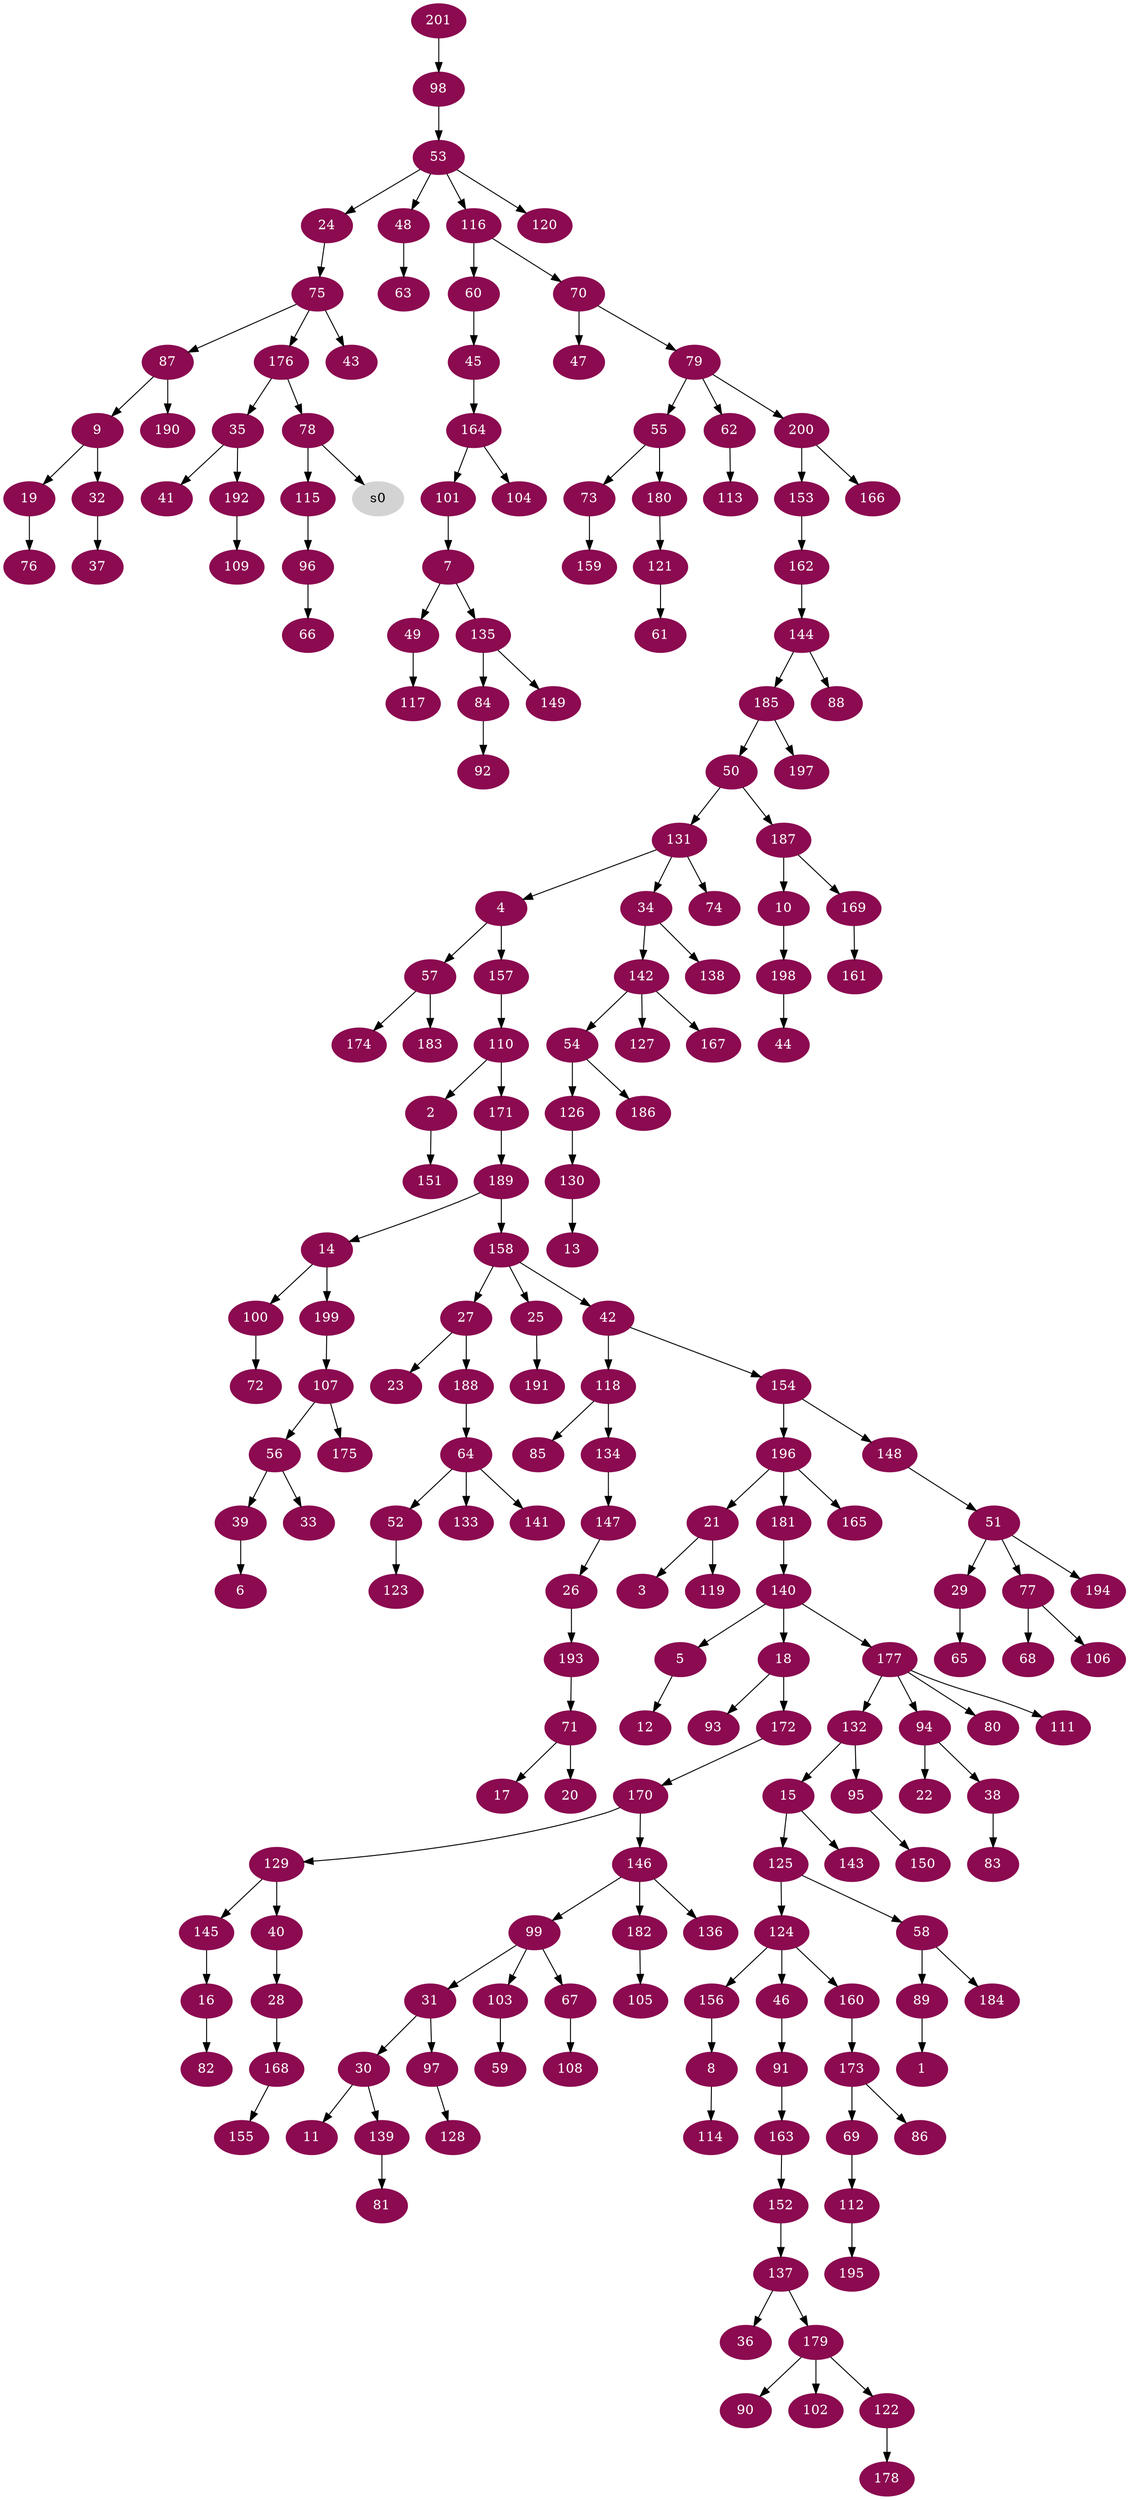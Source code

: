 digraph G {
node [color=deeppink4, style=filled, fontcolor=white];
89 -> 1;
110 -> 2;
21 -> 3;
131 -> 4;
140 -> 5;
39 -> 6;
101 -> 7;
156 -> 8;
87 -> 9;
187 -> 10;
30 -> 11;
5 -> 12;
130 -> 13;
189 -> 14;
132 -> 15;
145 -> 16;
71 -> 17;
140 -> 18;
9 -> 19;
71 -> 20;
196 -> 21;
94 -> 22;
27 -> 23;
53 -> 24;
158 -> 25;
147 -> 26;
158 -> 27;
40 -> 28;
51 -> 29;
31 -> 30;
99 -> 31;
9 -> 32;
56 -> 33;
131 -> 34;
176 -> 35;
137 -> 36;
32 -> 37;
94 -> 38;
56 -> 39;
129 -> 40;
35 -> 41;
158 -> 42;
75 -> 43;
198 -> 44;
60 -> 45;
124 -> 46;
70 -> 47;
53 -> 48;
7 -> 49;
185 -> 50;
148 -> 51;
64 -> 52;
98 -> 53;
142 -> 54;
79 -> 55;
107 -> 56;
4 -> 57;
125 -> 58;
103 -> 59;
116 -> 60;
121 -> 61;
79 -> 62;
48 -> 63;
188 -> 64;
29 -> 65;
96 -> 66;
99 -> 67;
77 -> 68;
173 -> 69;
116 -> 70;
193 -> 71;
100 -> 72;
55 -> 73;
131 -> 74;
24 -> 75;
19 -> 76;
51 -> 77;
176 -> 78;
70 -> 79;
177 -> 80;
139 -> 81;
16 -> 82;
38 -> 83;
135 -> 84;
118 -> 85;
173 -> 86;
75 -> 87;
144 -> 88;
58 -> 89;
179 -> 90;
46 -> 91;
84 -> 92;
18 -> 93;
177 -> 94;
132 -> 95;
115 -> 96;
31 -> 97;
201 -> 98;
146 -> 99;
14 -> 100;
164 -> 101;
179 -> 102;
99 -> 103;
164 -> 104;
182 -> 105;
77 -> 106;
199 -> 107;
67 -> 108;
192 -> 109;
157 -> 110;
177 -> 111;
69 -> 112;
62 -> 113;
8 -> 114;
78 -> 115;
53 -> 116;
49 -> 117;
42 -> 118;
21 -> 119;
53 -> 120;
180 -> 121;
179 -> 122;
52 -> 123;
125 -> 124;
15 -> 125;
54 -> 126;
142 -> 127;
97 -> 128;
170 -> 129;
126 -> 130;
50 -> 131;
177 -> 132;
64 -> 133;
118 -> 134;
7 -> 135;
146 -> 136;
152 -> 137;
34 -> 138;
30 -> 139;
181 -> 140;
64 -> 141;
34 -> 142;
15 -> 143;
162 -> 144;
129 -> 145;
170 -> 146;
134 -> 147;
154 -> 148;
135 -> 149;
95 -> 150;
2 -> 151;
163 -> 152;
200 -> 153;
42 -> 154;
168 -> 155;
124 -> 156;
4 -> 157;
189 -> 158;
73 -> 159;
124 -> 160;
169 -> 161;
153 -> 162;
91 -> 163;
45 -> 164;
196 -> 165;
200 -> 166;
142 -> 167;
28 -> 168;
187 -> 169;
172 -> 170;
110 -> 171;
18 -> 172;
160 -> 173;
57 -> 174;
107 -> 175;
75 -> 176;
140 -> 177;
122 -> 178;
137 -> 179;
55 -> 180;
196 -> 181;
146 -> 182;
57 -> 183;
58 -> 184;
144 -> 185;
54 -> 186;
50 -> 187;
27 -> 188;
171 -> 189;
87 -> 190;
25 -> 191;
35 -> 192;
26 -> 193;
51 -> 194;
112 -> 195;
154 -> 196;
185 -> 197;
10 -> 198;
14 -> 199;
79 -> 200;
node [color=lightgrey, style=filled, fontcolor=black];
78 -> s0;
}
